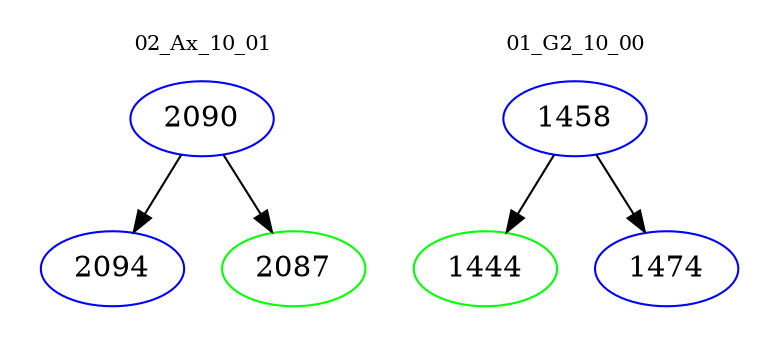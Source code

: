 digraph{
subgraph cluster_0 {
color = white
label = "02_Ax_10_01";
fontsize=10;
T0_2090 [label="2090", color="blue"]
T0_2090 -> T0_2094 [color="black"]
T0_2094 [label="2094", color="blue"]
T0_2090 -> T0_2087 [color="black"]
T0_2087 [label="2087", color="green"]
}
subgraph cluster_1 {
color = white
label = "01_G2_10_00";
fontsize=10;
T1_1458 [label="1458", color="blue"]
T1_1458 -> T1_1444 [color="black"]
T1_1444 [label="1444", color="green"]
T1_1458 -> T1_1474 [color="black"]
T1_1474 [label="1474", color="blue"]
}
}

